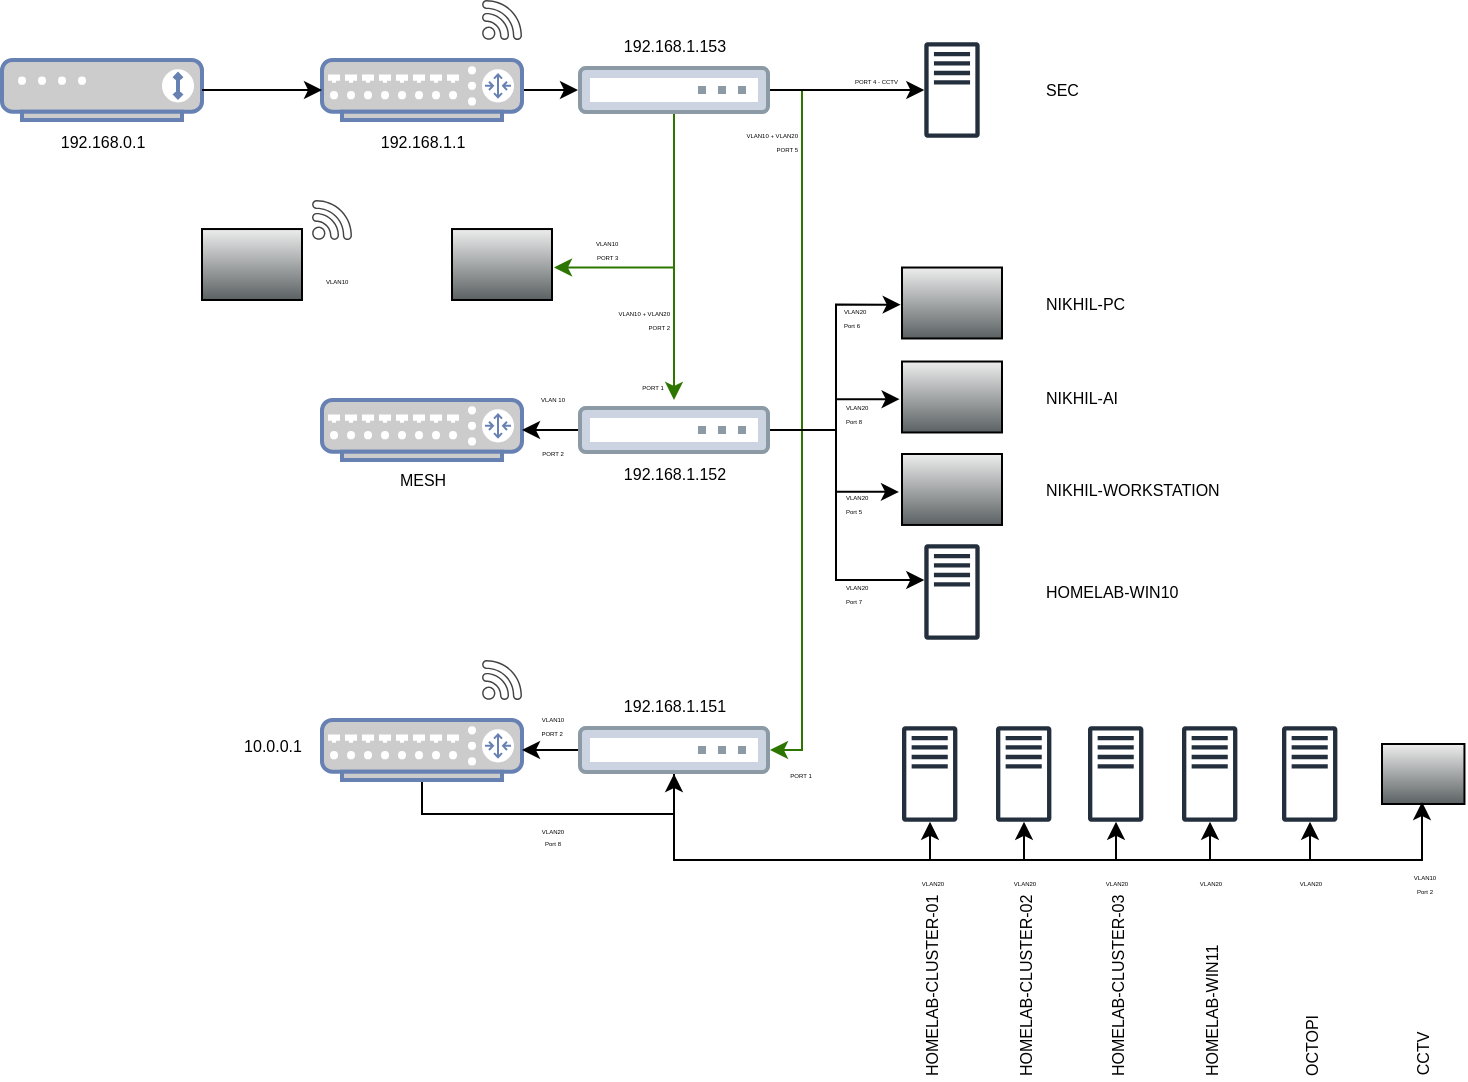 <mxfile version="28.2.0">
  <diagram name="Page-1" id="qgcxL-gFeJdS697_Zm7y">
    <mxGraphModel dx="1181" dy="630" grid="1" gridSize="10" guides="1" tooltips="1" connect="1" arrows="1" fold="1" page="1" pageScale="1" pageWidth="827" pageHeight="1169" math="0" shadow="0">
      <root>
        <mxCell id="0" />
        <mxCell id="1" parent="0" />
        <mxCell id="uwgm3difZ7p0GY9IQW5H-5" value="" style="fontColor=#0066CC;verticalAlign=top;verticalLabelPosition=bottom;labelPosition=center;align=center;html=1;outlineConnect=0;fillColor=#CCCCCC;strokeColor=#6881B3;gradientColor=none;gradientDirection=north;strokeWidth=2;shape=mxgraph.networks.modem;" parent="1" vertex="1">
          <mxGeometry x="30" y="210" width="100" height="30" as="geometry" />
        </mxCell>
        <mxCell id="uwgm3difZ7p0GY9IQW5H-19" style="edgeStyle=orthogonalEdgeStyle;rounded=0;orthogonalLoop=1;jettySize=auto;html=1;entryX=0;entryY=0.5;entryDx=0;entryDy=0;" parent="1" source="uwgm3difZ7p0GY9IQW5H-7" target="uwgm3difZ7p0GY9IQW5H-9" edge="1">
          <mxGeometry relative="1" as="geometry" />
        </mxCell>
        <mxCell id="uwgm3difZ7p0GY9IQW5H-7" value="" style="fontColor=#0066CC;verticalAlign=top;verticalLabelPosition=bottom;labelPosition=center;align=center;html=1;outlineConnect=0;fillColor=#CCCCCC;strokeColor=#6881B3;gradientColor=none;gradientDirection=north;strokeWidth=2;shape=mxgraph.networks.router;" parent="1" vertex="1">
          <mxGeometry x="190" y="210" width="100" height="30" as="geometry" />
        </mxCell>
        <mxCell id="uwgm3difZ7p0GY9IQW5H-20" style="edgeStyle=orthogonalEdgeStyle;rounded=0;orthogonalLoop=1;jettySize=auto;html=1;fillColor=#60a917;strokeColor=#2D7600;" parent="1" source="uwgm3difZ7p0GY9IQW5H-9" edge="1">
          <mxGeometry relative="1" as="geometry">
            <mxPoint x="366" y="380" as="targetPoint" />
          </mxGeometry>
        </mxCell>
        <mxCell id="uwgm3difZ7p0GY9IQW5H-23" style="edgeStyle=orthogonalEdgeStyle;rounded=0;orthogonalLoop=1;jettySize=auto;html=1;entryX=1;entryY=0.5;entryDx=0;entryDy=0;fillColor=#60a917;strokeColor=#2D7600;" parent="1" source="uwgm3difZ7p0GY9IQW5H-9" target="uwgm3difZ7p0GY9IQW5H-13" edge="1">
          <mxGeometry relative="1" as="geometry">
            <Array as="points">
              <mxPoint x="430" y="225" />
              <mxPoint x="430" y="555" />
            </Array>
          </mxGeometry>
        </mxCell>
        <mxCell id="a2RlNpB-aXvnVpHHyGCf-50" style="edgeStyle=orthogonalEdgeStyle;rounded=0;orthogonalLoop=1;jettySize=auto;html=1;" edge="1" parent="1" source="uwgm3difZ7p0GY9IQW5H-9" target="a2RlNpB-aXvnVpHHyGCf-46">
          <mxGeometry relative="1" as="geometry" />
        </mxCell>
        <mxCell id="uwgm3difZ7p0GY9IQW5H-9" value="" style="image;aspect=fixed;perimeter=ellipsePerimeter;html=1;align=center;fontSize=12;verticalAlign=top;fontColor=#364149;shadow=0;dashed=0;image=img/lib/cumulus/switch_bare_metal_empty.svg;" parent="1" vertex="1">
          <mxGeometry x="318" y="213" width="96" height="24" as="geometry" />
        </mxCell>
        <mxCell id="uwgm3difZ7p0GY9IQW5H-10" value="" style="fontColor=#0066CC;verticalAlign=top;verticalLabelPosition=bottom;labelPosition=center;align=center;html=1;outlineConnect=0;fillColor=#CCCCCC;strokeColor=#6881B3;gradientColor=none;gradientDirection=north;strokeWidth=2;shape=mxgraph.networks.router;" parent="1" vertex="1">
          <mxGeometry x="190" y="380" width="100" height="30" as="geometry" />
        </mxCell>
        <mxCell id="a2RlNpB-aXvnVpHHyGCf-23" style="edgeStyle=orthogonalEdgeStyle;rounded=0;orthogonalLoop=1;jettySize=auto;html=1;entryX=0.5;entryY=1;entryDx=0;entryDy=0;" edge="1" parent="1" source="uwgm3difZ7p0GY9IQW5H-11" target="uwgm3difZ7p0GY9IQW5H-13">
          <mxGeometry relative="1" as="geometry">
            <Array as="points">
              <mxPoint x="240" y="587" />
              <mxPoint x="366" y="587" />
            </Array>
          </mxGeometry>
        </mxCell>
        <mxCell id="uwgm3difZ7p0GY9IQW5H-11" value="" style="fontColor=#0066CC;verticalAlign=top;verticalLabelPosition=bottom;labelPosition=center;align=center;html=1;outlineConnect=0;fillColor=#CCCCCC;strokeColor=#6881B3;gradientColor=none;gradientDirection=north;strokeWidth=2;shape=mxgraph.networks.router;" parent="1" vertex="1">
          <mxGeometry x="190" y="540" width="100" height="30" as="geometry" />
        </mxCell>
        <mxCell id="uwgm3difZ7p0GY9IQW5H-41" style="edgeStyle=orthogonalEdgeStyle;rounded=0;orthogonalLoop=1;jettySize=auto;html=1;exitX=1;exitY=0.5;exitDx=0;exitDy=0;" parent="1" source="uwgm3difZ7p0GY9IQW5H-12" target="uwgm3difZ7p0GY9IQW5H-40" edge="1">
          <mxGeometry relative="1" as="geometry">
            <Array as="points">
              <mxPoint x="447" y="395" />
              <mxPoint x="447" y="470" />
            </Array>
          </mxGeometry>
        </mxCell>
        <mxCell id="uwgm3difZ7p0GY9IQW5H-12" value="" style="image;aspect=fixed;perimeter=ellipsePerimeter;html=1;align=center;fontSize=12;verticalAlign=top;fontColor=#364149;shadow=0;dashed=0;image=img/lib/cumulus/switch_bare_metal_empty.svg;" parent="1" vertex="1">
          <mxGeometry x="318" y="383" width="96" height="24" as="geometry" />
        </mxCell>
        <mxCell id="uwgm3difZ7p0GY9IQW5H-24" style="edgeStyle=orthogonalEdgeStyle;rounded=0;orthogonalLoop=1;jettySize=auto;html=1;" parent="1" source="uwgm3difZ7p0GY9IQW5H-13" target="uwgm3difZ7p0GY9IQW5H-11" edge="1">
          <mxGeometry relative="1" as="geometry" />
        </mxCell>
        <mxCell id="uwgm3difZ7p0GY9IQW5H-49" style="edgeStyle=orthogonalEdgeStyle;rounded=0;orthogonalLoop=1;jettySize=auto;html=1;" parent="1" source="uwgm3difZ7p0GY9IQW5H-13" target="uwgm3difZ7p0GY9IQW5H-42" edge="1">
          <mxGeometry relative="1" as="geometry">
            <Array as="points">
              <mxPoint x="366" y="610" />
              <mxPoint x="494" y="610" />
            </Array>
          </mxGeometry>
        </mxCell>
        <mxCell id="uwgm3difZ7p0GY9IQW5H-50" style="edgeStyle=orthogonalEdgeStyle;rounded=0;orthogonalLoop=1;jettySize=auto;html=1;exitX=0.5;exitY=1;exitDx=0;exitDy=0;" parent="1" source="uwgm3difZ7p0GY9IQW5H-13" target="uwgm3difZ7p0GY9IQW5H-44" edge="1">
          <mxGeometry relative="1" as="geometry">
            <Array as="points">
              <mxPoint x="366" y="610" />
              <mxPoint x="541" y="610" />
            </Array>
          </mxGeometry>
        </mxCell>
        <mxCell id="uwgm3difZ7p0GY9IQW5H-51" style="edgeStyle=orthogonalEdgeStyle;rounded=0;orthogonalLoop=1;jettySize=auto;html=1;" parent="1" source="uwgm3difZ7p0GY9IQW5H-13" target="uwgm3difZ7p0GY9IQW5H-45" edge="1">
          <mxGeometry relative="1" as="geometry">
            <Array as="points">
              <mxPoint x="366" y="610" />
              <mxPoint x="587" y="610" />
            </Array>
          </mxGeometry>
        </mxCell>
        <mxCell id="uwgm3difZ7p0GY9IQW5H-52" style="edgeStyle=orthogonalEdgeStyle;rounded=0;orthogonalLoop=1;jettySize=auto;html=1;" parent="1" source="uwgm3difZ7p0GY9IQW5H-13" target="uwgm3difZ7p0GY9IQW5H-46" edge="1">
          <mxGeometry relative="1" as="geometry">
            <Array as="points">
              <mxPoint x="366" y="610" />
              <mxPoint x="634" y="610" />
            </Array>
          </mxGeometry>
        </mxCell>
        <mxCell id="uwgm3difZ7p0GY9IQW5H-56" style="edgeStyle=orthogonalEdgeStyle;rounded=0;orthogonalLoop=1;jettySize=auto;html=1;" parent="1" source="uwgm3difZ7p0GY9IQW5H-13" target="uwgm3difZ7p0GY9IQW5H-55" edge="1">
          <mxGeometry relative="1" as="geometry">
            <Array as="points">
              <mxPoint x="366" y="610" />
              <mxPoint x="684" y="610" />
            </Array>
          </mxGeometry>
        </mxCell>
        <mxCell id="uwgm3difZ7p0GY9IQW5H-13" value="" style="image;aspect=fixed;perimeter=ellipsePerimeter;html=1;align=center;fontSize=12;verticalAlign=top;fontColor=#364149;shadow=0;dashed=0;image=img/lib/cumulus/switch_bare_metal_empty.svg;" parent="1" vertex="1">
          <mxGeometry x="318" y="543" width="96" height="24" as="geometry" />
        </mxCell>
        <mxCell id="uwgm3difZ7p0GY9IQW5H-14" style="edgeStyle=orthogonalEdgeStyle;rounded=0;orthogonalLoop=1;jettySize=auto;html=1;entryX=0;entryY=0.5;entryDx=0;entryDy=0;entryPerimeter=0;" parent="1" source="uwgm3difZ7p0GY9IQW5H-5" target="uwgm3difZ7p0GY9IQW5H-7" edge="1">
          <mxGeometry relative="1" as="geometry" />
        </mxCell>
        <mxCell id="uwgm3difZ7p0GY9IQW5H-18" style="edgeStyle=orthogonalEdgeStyle;rounded=0;orthogonalLoop=1;jettySize=auto;html=1;entryX=1;entryY=0.5;entryDx=0;entryDy=0;entryPerimeter=0;" parent="1" source="uwgm3difZ7p0GY9IQW5H-12" target="uwgm3difZ7p0GY9IQW5H-10" edge="1">
          <mxGeometry relative="1" as="geometry" />
        </mxCell>
        <mxCell id="uwgm3difZ7p0GY9IQW5H-25" value="" style="shape=mxgraph.networks2.icon;aspect=fixed;fillColor=#EDEDED;strokeColor=#000000;gradientColor=#5B6163;network2IconShadow=1;network2bgFillColor=none;labelPosition=center;verticalLabelPosition=bottom;align=center;verticalAlign=top;network2Icon=mxgraph.networks2.pc;network2IconYOffset=-0.059;network2IconW=1.0;network2IconH=0.71;" parent="1" vertex="1">
          <mxGeometry x="480" y="313.76" width="49.995" height="35.48" as="geometry" />
        </mxCell>
        <mxCell id="uwgm3difZ7p0GY9IQW5H-26" value="" style="shape=mxgraph.networks2.icon;aspect=fixed;fillColor=#EDEDED;strokeColor=#000000;gradientColor=#5B6163;network2IconShadow=1;network2bgFillColor=none;labelPosition=center;verticalLabelPosition=bottom;align=center;verticalAlign=top;network2Icon=mxgraph.networks2.pc;network2IconYOffset=-0.059;network2IconW=1.0;network2IconH=0.71;" parent="1" vertex="1">
          <mxGeometry x="480" y="360.76" width="49.995" height="35.48" as="geometry" />
        </mxCell>
        <mxCell id="uwgm3difZ7p0GY9IQW5H-27" value="" style="shape=mxgraph.networks2.icon;aspect=fixed;fillColor=#EDEDED;strokeColor=#000000;gradientColor=#5B6163;network2IconShadow=1;network2bgFillColor=none;labelPosition=center;verticalLabelPosition=bottom;align=center;verticalAlign=top;network2Icon=mxgraph.networks2.pc;network2IconYOffset=-0.059;network2IconW=1.0;network2IconH=0.71;" parent="1" vertex="1">
          <mxGeometry x="480" y="407" width="49.995" height="35.48" as="geometry" />
        </mxCell>
        <mxCell id="uwgm3difZ7p0GY9IQW5H-29" value="" style="shape=mxgraph.networks2.icon;aspect=fixed;fillColor=#EDEDED;strokeColor=#000000;gradientColor=#5B6163;network2IconShadow=1;network2bgFillColor=none;labelPosition=center;verticalLabelPosition=bottom;align=center;verticalAlign=top;network2Icon=mxgraph.networks2.pc;network2IconYOffset=-0.059;network2IconW=1.0;network2IconH=0.71;" parent="1" vertex="1">
          <mxGeometry x="130" y="294.52" width="49.995" height="35.48" as="geometry" />
        </mxCell>
        <mxCell id="uwgm3difZ7p0GY9IQW5H-32" value="" style="sketch=0;pointerEvents=1;shadow=0;dashed=0;html=1;strokeColor=none;fillColor=#434445;aspect=fixed;labelPosition=center;verticalLabelPosition=bottom;verticalAlign=top;align=center;outlineConnect=0;shape=mxgraph.vvd.wi_fi;" parent="1" vertex="1">
          <mxGeometry x="270" y="510" width="20" height="20" as="geometry" />
        </mxCell>
        <mxCell id="uwgm3difZ7p0GY9IQW5H-33" style="edgeStyle=orthogonalEdgeStyle;rounded=0;orthogonalLoop=1;jettySize=auto;html=1;entryX=-0.013;entryY=0.523;entryDx=0;entryDy=0;entryPerimeter=0;" parent="1" source="uwgm3difZ7p0GY9IQW5H-12" target="uwgm3difZ7p0GY9IQW5H-25" edge="1">
          <mxGeometry relative="1" as="geometry" />
        </mxCell>
        <mxCell id="uwgm3difZ7p0GY9IQW5H-34" style="edgeStyle=orthogonalEdgeStyle;rounded=0;orthogonalLoop=1;jettySize=auto;html=1;entryX=-0.024;entryY=0.53;entryDx=0;entryDy=0;entryPerimeter=0;" parent="1" source="uwgm3difZ7p0GY9IQW5H-12" target="uwgm3difZ7p0GY9IQW5H-26" edge="1">
          <mxGeometry relative="1" as="geometry" />
        </mxCell>
        <mxCell id="uwgm3difZ7p0GY9IQW5H-35" style="edgeStyle=orthogonalEdgeStyle;rounded=0;orthogonalLoop=1;jettySize=auto;html=1;entryX=-0.03;entryY=0.534;entryDx=0;entryDy=0;entryPerimeter=0;" parent="1" source="uwgm3difZ7p0GY9IQW5H-12" target="uwgm3difZ7p0GY9IQW5H-27" edge="1">
          <mxGeometry relative="1" as="geometry" />
        </mxCell>
        <mxCell id="uwgm3difZ7p0GY9IQW5H-40" value="" style="sketch=0;outlineConnect=0;fontColor=#232F3E;gradientColor=none;fillColor=#232F3D;strokeColor=none;dashed=0;verticalLabelPosition=bottom;verticalAlign=top;align=center;html=1;fontSize=12;fontStyle=0;aspect=fixed;pointerEvents=1;shape=mxgraph.aws4.traditional_server;" parent="1" vertex="1">
          <mxGeometry x="491.15" y="452" width="27.69" height="48" as="geometry" />
        </mxCell>
        <mxCell id="uwgm3difZ7p0GY9IQW5H-42" value="" style="sketch=0;outlineConnect=0;fontColor=#232F3E;gradientColor=none;fillColor=#232F3D;strokeColor=none;dashed=0;verticalLabelPosition=bottom;verticalAlign=top;align=center;html=1;fontSize=12;fontStyle=0;aspect=fixed;pointerEvents=1;shape=mxgraph.aws4.traditional_server;" parent="1" vertex="1">
          <mxGeometry x="480" y="543" width="27.69" height="48" as="geometry" />
        </mxCell>
        <mxCell id="uwgm3difZ7p0GY9IQW5H-43" value="" style="shape=mxgraph.networks2.icon;aspect=fixed;fillColor=#EDEDED;strokeColor=#000000;gradientColor=#5B6163;network2IconShadow=1;network2bgFillColor=none;labelPosition=center;verticalLabelPosition=bottom;align=center;verticalAlign=top;network2Icon=mxgraph.networks2.cctv;network2IconXOffset=-0.0;network2IconYOffset=-0.035;network2IconW=1.0;network2IconH=0.728;" parent="1" vertex="1">
          <mxGeometry x="720" y="552" width="41.23" height="30" as="geometry" />
        </mxCell>
        <mxCell id="uwgm3difZ7p0GY9IQW5H-44" value="" style="sketch=0;outlineConnect=0;fontColor=#232F3E;gradientColor=none;fillColor=#232F3D;strokeColor=none;dashed=0;verticalLabelPosition=bottom;verticalAlign=top;align=center;html=1;fontSize=12;fontStyle=0;aspect=fixed;pointerEvents=1;shape=mxgraph.aws4.traditional_server;" parent="1" vertex="1">
          <mxGeometry x="527" y="543" width="27.69" height="48" as="geometry" />
        </mxCell>
        <mxCell id="uwgm3difZ7p0GY9IQW5H-45" value="" style="sketch=0;outlineConnect=0;fontColor=#232F3E;gradientColor=none;fillColor=#232F3D;strokeColor=none;dashed=0;verticalLabelPosition=bottom;verticalAlign=top;align=center;html=1;fontSize=12;fontStyle=0;aspect=fixed;pointerEvents=1;shape=mxgraph.aws4.traditional_server;" parent="1" vertex="1">
          <mxGeometry x="573" y="543" width="27.69" height="48" as="geometry" />
        </mxCell>
        <mxCell id="uwgm3difZ7p0GY9IQW5H-46" value="" style="sketch=0;outlineConnect=0;fontColor=#232F3E;gradientColor=none;fillColor=#232F3D;strokeColor=none;dashed=0;verticalLabelPosition=bottom;verticalAlign=top;align=center;html=1;fontSize=12;fontStyle=0;aspect=fixed;pointerEvents=1;shape=mxgraph.aws4.traditional_server;" parent="1" vertex="1">
          <mxGeometry x="620" y="543" width="27.69" height="48" as="geometry" />
        </mxCell>
        <mxCell id="uwgm3difZ7p0GY9IQW5H-54" style="edgeStyle=orthogonalEdgeStyle;rounded=0;orthogonalLoop=1;jettySize=auto;html=1;entryX=0.504;entryY=0.967;entryDx=0;entryDy=0;entryPerimeter=0;" parent="1" source="uwgm3difZ7p0GY9IQW5H-13" target="uwgm3difZ7p0GY9IQW5H-43" edge="1">
          <mxGeometry relative="1" as="geometry">
            <Array as="points">
              <mxPoint x="366" y="610" />
              <mxPoint x="740" y="610" />
              <mxPoint x="740" y="581" />
            </Array>
          </mxGeometry>
        </mxCell>
        <mxCell id="uwgm3difZ7p0GY9IQW5H-55" value="" style="sketch=0;outlineConnect=0;fontColor=#232F3E;gradientColor=none;fillColor=#232F3D;strokeColor=none;dashed=0;verticalLabelPosition=bottom;verticalAlign=top;align=center;html=1;fontSize=12;fontStyle=0;aspect=fixed;pointerEvents=1;shape=mxgraph.aws4.traditional_server;" parent="1" vertex="1">
          <mxGeometry x="670" y="543" width="27.69" height="48" as="geometry" />
        </mxCell>
        <mxCell id="uwgm3difZ7p0GY9IQW5H-57" value="HOMELAB-WIN10" style="text;html=1;align=left;verticalAlign=middle;resizable=0;points=[];autosize=1;strokeColor=none;fillColor=none;fontSize=8;" parent="1" vertex="1">
          <mxGeometry x="550" y="466" width="90" height="20" as="geometry" />
        </mxCell>
        <mxCell id="a2RlNpB-aXvnVpHHyGCf-1" value="NIKHIL-PC" style="text;html=1;align=left;verticalAlign=middle;resizable=0;points=[];autosize=1;strokeColor=none;fillColor=none;fontSize=8;" vertex="1" parent="1">
          <mxGeometry x="550" y="321.5" width="60" height="20" as="geometry" />
        </mxCell>
        <mxCell id="a2RlNpB-aXvnVpHHyGCf-2" value="NIKHIL-AI" style="text;html=1;align=left;verticalAlign=middle;resizable=0;points=[];autosize=1;strokeColor=none;fillColor=none;fontSize=8;" vertex="1" parent="1">
          <mxGeometry x="550" y="368.5" width="60" height="20" as="geometry" />
        </mxCell>
        <mxCell id="a2RlNpB-aXvnVpHHyGCf-3" value="NIKHIL-WORKSTATION" style="text;html=1;align=left;verticalAlign=middle;resizable=0;points=[];autosize=1;strokeColor=none;fillColor=none;fontSize=8;" vertex="1" parent="1">
          <mxGeometry x="550" y="414.74" width="110" height="20" as="geometry" />
        </mxCell>
        <mxCell id="a2RlNpB-aXvnVpHHyGCf-4" value="HOMELAB-CLUSTER-01" style="text;html=1;align=left;verticalAlign=middle;resizable=0;points=[];autosize=1;strokeColor=none;fillColor=none;fontSize=8;horizontal=0;" vertex="1" parent="1">
          <mxGeometry x="480" y="620" width="30" height="100" as="geometry" />
        </mxCell>
        <mxCell id="a2RlNpB-aXvnVpHHyGCf-5" value="HOMELAB-CLUSTER-02" style="text;html=1;align=left;verticalAlign=middle;resizable=0;points=[];autosize=1;strokeColor=none;fillColor=none;fontSize=8;horizontal=0;" vertex="1" parent="1">
          <mxGeometry x="527" y="620" width="30" height="100" as="geometry" />
        </mxCell>
        <mxCell id="a2RlNpB-aXvnVpHHyGCf-7" value="HOMELAB-CLUSTER-03" style="text;html=1;align=left;verticalAlign=middle;resizable=0;points=[];autosize=1;strokeColor=none;fillColor=none;fontSize=8;horizontal=0;" vertex="1" parent="1">
          <mxGeometry x="573" y="620" width="30" height="100" as="geometry" />
        </mxCell>
        <mxCell id="a2RlNpB-aXvnVpHHyGCf-8" value="HOMELAB-WIN11" style="text;html=1;align=left;verticalAlign=middle;resizable=0;points=[];autosize=1;strokeColor=none;fillColor=none;fontSize=8;horizontal=0;" vertex="1" parent="1">
          <mxGeometry x="620" y="640" width="30" height="80" as="geometry" />
        </mxCell>
        <mxCell id="a2RlNpB-aXvnVpHHyGCf-9" value="OCTOPI" style="text;html=1;align=left;verticalAlign=middle;resizable=0;points=[];autosize=1;strokeColor=none;fillColor=none;fontSize=8;horizontal=0;" vertex="1" parent="1">
          <mxGeometry x="670" y="680" width="30" height="40" as="geometry" />
        </mxCell>
        <mxCell id="a2RlNpB-aXvnVpHHyGCf-12" value="CCTV" style="text;html=1;align=left;verticalAlign=middle;resizable=0;points=[];autosize=1;strokeColor=none;fillColor=none;fontSize=8;horizontal=0;" vertex="1" parent="1">
          <mxGeometry x="725.61" y="680" width="30" height="40" as="geometry" />
        </mxCell>
        <mxCell id="a2RlNpB-aXvnVpHHyGCf-14" value="" style="sketch=0;pointerEvents=1;shadow=0;dashed=0;html=1;strokeColor=none;fillColor=#434445;aspect=fixed;labelPosition=center;verticalLabelPosition=bottom;verticalAlign=top;align=center;outlineConnect=0;shape=mxgraph.vvd.wi_fi;" vertex="1" parent="1">
          <mxGeometry x="185" y="280" width="20" height="20" as="geometry" />
        </mxCell>
        <mxCell id="a2RlNpB-aXvnVpHHyGCf-15" value="" style="sketch=0;pointerEvents=1;shadow=0;dashed=0;html=1;strokeColor=none;fillColor=#434445;aspect=fixed;labelPosition=center;verticalLabelPosition=bottom;verticalAlign=top;align=center;outlineConnect=0;shape=mxgraph.vvd.wi_fi;" vertex="1" parent="1">
          <mxGeometry x="270" y="180" width="20" height="20" as="geometry" />
        </mxCell>
        <mxCell id="a2RlNpB-aXvnVpHHyGCf-16" value="MESH" style="text;html=1;align=center;verticalAlign=middle;resizable=0;points=[];autosize=1;strokeColor=none;fillColor=none;fontSize=8;" vertex="1" parent="1">
          <mxGeometry x="215" y="410" width="50" height="20" as="geometry" />
        </mxCell>
        <mxCell id="a2RlNpB-aXvnVpHHyGCf-17" value="192.168.1.151" style="text;html=1;align=center;verticalAlign=middle;resizable=0;points=[];autosize=1;strokeColor=none;fillColor=none;fontSize=8;" vertex="1" parent="1">
          <mxGeometry x="331" y="523" width="70" height="20" as="geometry" />
        </mxCell>
        <mxCell id="a2RlNpB-aXvnVpHHyGCf-18" value="192.168.1.152" style="text;html=1;align=center;verticalAlign=middle;resizable=0;points=[];autosize=1;strokeColor=none;fillColor=none;fontSize=8;" vertex="1" parent="1">
          <mxGeometry x="331" y="407" width="70" height="20" as="geometry" />
        </mxCell>
        <mxCell id="a2RlNpB-aXvnVpHHyGCf-19" value="192.168.1.153" style="text;html=1;align=center;verticalAlign=middle;resizable=0;points=[];autosize=1;strokeColor=none;fillColor=none;fontSize=8;" vertex="1" parent="1">
          <mxGeometry x="331" y="193" width="70" height="20" as="geometry" />
        </mxCell>
        <mxCell id="a2RlNpB-aXvnVpHHyGCf-20" value="10.0.0.1" style="text;html=1;align=center;verticalAlign=middle;resizable=0;points=[];autosize=1;strokeColor=none;fillColor=none;fontSize=8;" vertex="1" parent="1">
          <mxGeometry x="140" y="543" width="50" height="20" as="geometry" />
        </mxCell>
        <mxCell id="a2RlNpB-aXvnVpHHyGCf-21" value="192.168.1.1" style="text;html=1;align=center;verticalAlign=middle;resizable=0;points=[];autosize=1;strokeColor=none;fillColor=none;fontSize=8;" vertex="1" parent="1">
          <mxGeometry x="205" y="241" width="70" height="20" as="geometry" />
        </mxCell>
        <mxCell id="a2RlNpB-aXvnVpHHyGCf-22" value="192.168.0.1" style="text;html=1;align=center;verticalAlign=middle;resizable=0;points=[];autosize=1;strokeColor=none;fillColor=none;fontSize=8;" vertex="1" parent="1">
          <mxGeometry x="45" y="241" width="70" height="20" as="geometry" />
        </mxCell>
        <mxCell id="a2RlNpB-aXvnVpHHyGCf-25" value="&lt;font style=&quot;font-size: 3px;&quot;&gt;VLAN10 + VLAN20&lt;/font&gt;&lt;div&gt;&lt;font style=&quot;font-size: 3px;&quot;&gt;PORT 2&lt;/font&gt;&lt;/div&gt;" style="text;html=1;align=right;verticalAlign=middle;resizable=0;points=[];autosize=1;strokeColor=none;fillColor=none;fontSize=5;spacing=2;" vertex="1" parent="1">
          <mxGeometry x="315" y="324.24" width="50" height="30" as="geometry" />
        </mxCell>
        <mxCell id="a2RlNpB-aXvnVpHHyGCf-26" value="&lt;font style=&quot;font-size: 3px;&quot;&gt;VLAN10 + VLAN20&lt;/font&gt;&lt;div&gt;&lt;font style=&quot;font-size: 3px;&quot;&gt;PORT 5&lt;/font&gt;&lt;/div&gt;" style="text;html=1;align=right;verticalAlign=middle;resizable=0;points=[];autosize=1;strokeColor=none;fillColor=none;fontSize=5;spacing=2;" vertex="1" parent="1">
          <mxGeometry x="379" y="235" width="50" height="30" as="geometry" />
        </mxCell>
        <mxCell id="a2RlNpB-aXvnVpHHyGCf-27" value="&lt;font style=&quot;font-size: 3px;&quot;&gt;VLAN20&lt;/font&gt;&lt;div&gt;&lt;font style=&quot;font-size: 3px;&quot;&gt;Port 6&lt;/font&gt;&lt;/div&gt;" style="text;html=1;align=left;verticalAlign=middle;resizable=0;points=[];autosize=1;strokeColor=none;fillColor=none;fontSize=5;spacing=2;" vertex="1" parent="1">
          <mxGeometry x="449" y="322.5" width="30" height="30" as="geometry" />
        </mxCell>
        <mxCell id="a2RlNpB-aXvnVpHHyGCf-28" value="&lt;font style=&quot;font-size: 3px;&quot;&gt;VLAN20&lt;/font&gt;&lt;div&gt;&lt;font style=&quot;font-size: 3px;&quot;&gt;Port 8&lt;/font&gt;&lt;/div&gt;" style="text;html=1;align=left;verticalAlign=middle;resizable=0;points=[];autosize=1;strokeColor=none;fillColor=none;fontSize=5;spacing=2;" vertex="1" parent="1">
          <mxGeometry x="450" y="371.24" width="30" height="30" as="geometry" />
        </mxCell>
        <mxCell id="a2RlNpB-aXvnVpHHyGCf-29" value="&lt;font style=&quot;font-size: 3px;&quot;&gt;VLAN20&lt;br&gt;Port 5&lt;/font&gt;" style="text;html=1;align=left;verticalAlign=middle;resizable=0;points=[];autosize=1;strokeColor=none;fillColor=none;fontSize=5;spacing=2;" vertex="1" parent="1">
          <mxGeometry x="450" y="415.74" width="30" height="30" as="geometry" />
        </mxCell>
        <mxCell id="a2RlNpB-aXvnVpHHyGCf-31" value="&lt;font style=&quot;font-size: 3px;&quot;&gt;VLAN20&lt;/font&gt;&lt;div&gt;&lt;font style=&quot;font-size: 3px;&quot;&gt;Port 7&lt;/font&gt;&lt;/div&gt;" style="text;html=1;align=left;verticalAlign=middle;resizable=0;points=[];autosize=1;strokeColor=none;fillColor=none;fontSize=5;spacing=2;" vertex="1" parent="1">
          <mxGeometry x="450" y="461" width="30" height="30" as="geometry" />
        </mxCell>
        <mxCell id="a2RlNpB-aXvnVpHHyGCf-33" value="&lt;span style=&quot;font-size: 3px;&quot;&gt;VLAN20&lt;/span&gt;" style="text;html=1;align=center;verticalAlign=middle;resizable=0;points=[];autosize=1;strokeColor=none;fillColor=none;fontSize=5;spacing=2;" vertex="1" parent="1">
          <mxGeometry x="480" y="611" width="30" height="20" as="geometry" />
        </mxCell>
        <mxCell id="a2RlNpB-aXvnVpHHyGCf-34" value="&lt;font style=&quot;font-size: 3px;&quot;&gt;VLAN10&lt;br&gt;Port 2&lt;/font&gt;" style="text;html=1;align=center;verticalAlign=middle;resizable=0;points=[];autosize=1;strokeColor=none;fillColor=none;fontSize=5;spacing=2;" vertex="1" parent="1">
          <mxGeometry x="725.61" y="606" width="30" height="30" as="geometry" />
        </mxCell>
        <mxCell id="a2RlNpB-aXvnVpHHyGCf-35" value="&lt;font style=&quot;font-size: 3px;&quot;&gt;VLAN20&lt;/font&gt;" style="text;html=1;align=center;verticalAlign=middle;resizable=0;points=[];autosize=1;strokeColor=none;fillColor=none;fontSize=5;spacing=2;" vertex="1" parent="1">
          <mxGeometry x="668.84" y="611" width="30" height="20" as="geometry" />
        </mxCell>
        <mxCell id="a2RlNpB-aXvnVpHHyGCf-36" value="&lt;span style=&quot;font-size: 3px;&quot;&gt;VLAN20&lt;/span&gt;" style="text;html=1;align=center;verticalAlign=middle;resizable=0;points=[];autosize=1;strokeColor=none;fillColor=none;fontSize=5;spacing=2;" vertex="1" parent="1">
          <mxGeometry x="618.84" y="611" width="30" height="20" as="geometry" />
        </mxCell>
        <mxCell id="a2RlNpB-aXvnVpHHyGCf-37" value="&lt;span style=&quot;font-size: 3px;&quot;&gt;VLAN20&lt;/span&gt;" style="text;html=1;align=center;verticalAlign=middle;resizable=0;points=[];autosize=1;strokeColor=none;fillColor=none;fontSize=5;spacing=2;" vertex="1" parent="1">
          <mxGeometry x="571.84" y="611" width="30" height="20" as="geometry" />
        </mxCell>
        <mxCell id="a2RlNpB-aXvnVpHHyGCf-38" value="&lt;font style=&quot;font-size: 3px;&quot;&gt;VLAN20&lt;/font&gt;" style="text;html=1;align=center;verticalAlign=middle;resizable=0;points=[];autosize=1;strokeColor=none;fillColor=none;fontSize=5;spacing=2;" vertex="1" parent="1">
          <mxGeometry x="525.84" y="611" width="30" height="20" as="geometry" />
        </mxCell>
        <mxCell id="a2RlNpB-aXvnVpHHyGCf-39" value="&lt;font style=&quot;font-size: 3px;&quot;&gt;VLAN10&lt;/font&gt;" style="text;html=1;align=left;verticalAlign=middle;resizable=0;points=[];autosize=1;strokeColor=none;fillColor=none;fontSize=5;spacing=2;" vertex="1" parent="1">
          <mxGeometry x="190" y="310" width="30" height="20" as="geometry" />
        </mxCell>
        <mxCell id="a2RlNpB-aXvnVpHHyGCf-40" value="" style="shape=mxgraph.networks2.icon;aspect=fixed;fillColor=#EDEDED;strokeColor=#000000;gradientColor=#5B6163;network2IconShadow=1;network2bgFillColor=none;labelPosition=center;verticalLabelPosition=bottom;align=center;verticalAlign=top;network2Icon=mxgraph.networks2.pc;network2IconYOffset=-0.059;network2IconW=1.0;network2IconH=0.71;" vertex="1" parent="1">
          <mxGeometry x="255" y="294.52" width="49.995" height="35.48" as="geometry" />
        </mxCell>
        <mxCell id="a2RlNpB-aXvnVpHHyGCf-42" style="edgeStyle=orthogonalEdgeStyle;rounded=0;orthogonalLoop=1;jettySize=auto;html=1;entryX=1.02;entryY=0.541;entryDx=0;entryDy=0;entryPerimeter=0;fillColor=#60a917;strokeColor=#2D7600;" edge="1" parent="1" source="uwgm3difZ7p0GY9IQW5H-9" target="a2RlNpB-aXvnVpHHyGCf-40">
          <mxGeometry relative="1" as="geometry">
            <Array as="points">
              <mxPoint x="366" y="314" />
            </Array>
          </mxGeometry>
        </mxCell>
        <mxCell id="a2RlNpB-aXvnVpHHyGCf-43" value="&lt;font style=&quot;font-size: 3px;&quot;&gt;VLAN10&amp;nbsp;&lt;/font&gt;&lt;div&gt;&lt;font style=&quot;font-size: 3px;&quot;&gt;PORT 3&amp;nbsp;&lt;/font&gt;&lt;/div&gt;" style="text;html=1;align=right;verticalAlign=middle;resizable=0;points=[];autosize=1;strokeColor=none;fillColor=none;fontSize=5;spacing=2;" vertex="1" parent="1">
          <mxGeometry x="300" y="288.76" width="40" height="30" as="geometry" />
        </mxCell>
        <mxCell id="a2RlNpB-aXvnVpHHyGCf-46" value="" style="sketch=0;outlineConnect=0;fontColor=#232F3E;gradientColor=none;fillColor=#232F3D;strokeColor=none;dashed=0;verticalLabelPosition=bottom;verticalAlign=top;align=center;html=1;fontSize=12;fontStyle=0;aspect=fixed;pointerEvents=1;shape=mxgraph.aws4.traditional_server;" vertex="1" parent="1">
          <mxGeometry x="491.15" y="201" width="27.69" height="48" as="geometry" />
        </mxCell>
        <mxCell id="a2RlNpB-aXvnVpHHyGCf-47" value="&lt;font style=&quot;font-size: 3px;&quot;&gt;PORT 4 - CCTV&lt;/font&gt;" style="text;html=1;align=right;verticalAlign=middle;resizable=0;points=[];autosize=1;strokeColor=none;fillColor=none;fontSize=5;spacing=2;" vertex="1" parent="1">
          <mxGeometry x="429" y="210" width="50" height="20" as="geometry" />
        </mxCell>
        <mxCell id="a2RlNpB-aXvnVpHHyGCf-48" value="SEC" style="text;html=1;align=left;verticalAlign=middle;resizable=0;points=[];autosize=1;strokeColor=none;fillColor=none;fontSize=8;" vertex="1" parent="1">
          <mxGeometry x="550" y="215" width="40" height="20" as="geometry" />
        </mxCell>
        <mxCell id="a2RlNpB-aXvnVpHHyGCf-52" value="&lt;font style=&quot;font-size: 3px;&quot;&gt;VLAN20&lt;/font&gt;&lt;div&gt;&lt;font style=&quot;font-size: 3px;&quot;&gt;Port 8&lt;/font&gt;&lt;/div&gt;&lt;div&gt;&lt;font style=&quot;font-size: 3px;&quot;&gt;&lt;br&gt;&lt;/font&gt;&lt;/div&gt;" style="text;html=1;align=center;verticalAlign=middle;resizable=0;points=[];autosize=1;strokeColor=none;fillColor=none;fontSize=5;spacing=2;" vertex="1" parent="1">
          <mxGeometry x="290" y="586" width="30" height="30" as="geometry" />
        </mxCell>
        <mxCell id="a2RlNpB-aXvnVpHHyGCf-53" value="&lt;font style=&quot;font-size: 3px;&quot;&gt;VLAN10&lt;br&gt;PORT 2&amp;nbsp;&lt;/font&gt;" style="text;html=1;align=center;verticalAlign=middle;resizable=0;points=[];autosize=1;strokeColor=none;fillColor=none;fontSize=5;spacing=2;" vertex="1" parent="1">
          <mxGeometry x="285" y="527" width="40" height="30" as="geometry" />
        </mxCell>
        <mxCell id="a2RlNpB-aXvnVpHHyGCf-55" value="&lt;font style=&quot;font-size: 3px;&quot;&gt;PORT 1&lt;/font&gt;" style="text;html=1;align=center;verticalAlign=middle;resizable=0;points=[];autosize=1;strokeColor=none;fillColor=none;fontSize=5;spacing=2;" vertex="1" parent="1">
          <mxGeometry x="340" y="363" width="30" height="20" as="geometry" />
        </mxCell>
        <mxCell id="a2RlNpB-aXvnVpHHyGCf-56" value="&lt;font style=&quot;font-size: 3px;&quot;&gt;VLAN 10&lt;/font&gt;" style="text;html=1;align=center;verticalAlign=middle;resizable=0;points=[];autosize=1;strokeColor=none;fillColor=none;fontSize=5;spacing=2;" vertex="1" parent="1">
          <mxGeometry x="285" y="368.5" width="40" height="20" as="geometry" />
        </mxCell>
        <mxCell id="a2RlNpB-aXvnVpHHyGCf-57" value="&lt;font style=&quot;font-size: 3px;&quot;&gt;PORT 2&lt;/font&gt;" style="text;html=1;align=center;verticalAlign=middle;resizable=0;points=[];autosize=1;strokeColor=none;fillColor=none;fontSize=5;spacing=2;" vertex="1" parent="1">
          <mxGeometry x="290" y="396.24" width="30" height="20" as="geometry" />
        </mxCell>
        <mxCell id="a2RlNpB-aXvnVpHHyGCf-58" value="&lt;font style=&quot;font-size: 3px;&quot;&gt;PORT 1&lt;/font&gt;" style="text;html=1;align=center;verticalAlign=middle;resizable=0;points=[];autosize=1;strokeColor=none;fillColor=none;fontSize=5;spacing=2;" vertex="1" parent="1">
          <mxGeometry x="414" y="557" width="30" height="20" as="geometry" />
        </mxCell>
      </root>
    </mxGraphModel>
  </diagram>
</mxfile>
